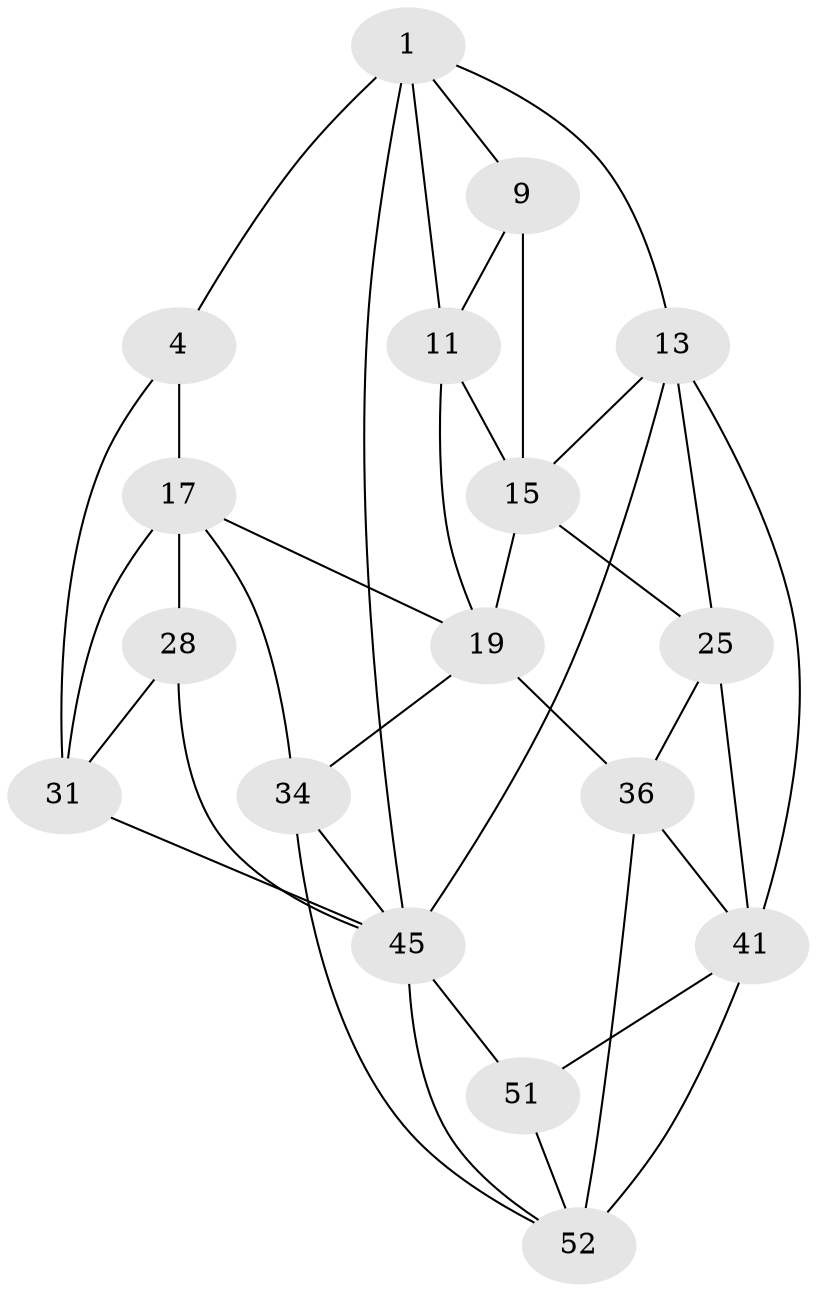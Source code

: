 // original degree distribution, {3: 0.03636363636363636, 5: 0.5818181818181818, 4: 0.21818181818181817, 6: 0.16363636363636364}
// Generated by graph-tools (version 1.1) at 2025/21/03/04/25 18:21:08]
// undirected, 17 vertices, 37 edges
graph export_dot {
graph [start="1"]
  node [color=gray90,style=filled];
  1 [pos="+0.7616357620303185+0",super="+2+6"];
  4 [pos="+0+0",super="+16+5"];
  9 [pos="+0.8855803147598559+0.17609281781727087",super="+10"];
  11 [pos="+0.7593691387283308+0.2849203493762902",super="+12"];
  13 [pos="+1+0.34251115595112336",super="+40+14"];
  15 [pos="+1+0.3386088312386342",super="+22"];
  17 [pos="+0.28695095845377866+0.21534205976666873",super="+30+18"];
  19 [pos="+0.6959337651171754+0.3579804142729432",super="+24+20"];
  25 [pos="+0.8622058998484373+0.5376029808920548",super="+35"];
  28 [pos="+0.2849977323924625+0.656366871296263",super="+29+50"];
  31 [pos="+0+0.3133681609358782",super="+32"];
  34 [pos="+0.4450382329031621+0.5884184593876319",super="+47"];
  36 [pos="+0.7496567010958324+0.6726907299685472",super="+37"];
  41 [pos="+0.8719336791752138+0.5522777954756602",super="+42"];
  45 [pos="+1+1",super="+46+49"];
  51 [pos="+1+0.7860795827432157"];
  52 [pos="+0.7511711396918286+0.9200877852007675",super="+53"];
  1 -- 13;
  1 -- 4 [weight=2];
  1 -- 9 [weight=2];
  1 -- 45;
  1 -- 11;
  4 -- 17 [weight=2];
  4 -- 31 [weight=2];
  9 -- 11;
  9 -- 15;
  11 -- 19;
  11 -- 15;
  13 -- 41;
  13 -- 25;
  13 -- 15;
  13 -- 45;
  15 -- 25;
  15 -- 19;
  17 -- 31;
  17 -- 34;
  17 -- 28 [weight=2];
  17 -- 19;
  19 -- 34 [weight=2];
  19 -- 36;
  25 -- 36;
  25 -- 41;
  28 -- 31 [weight=2];
  28 -- 45;
  31 -- 45;
  34 -- 52;
  34 -- 45;
  36 -- 41;
  36 -- 52;
  41 -- 51;
  41 -- 52 [weight=2];
  45 -- 52;
  45 -- 51;
  51 -- 52;
}
